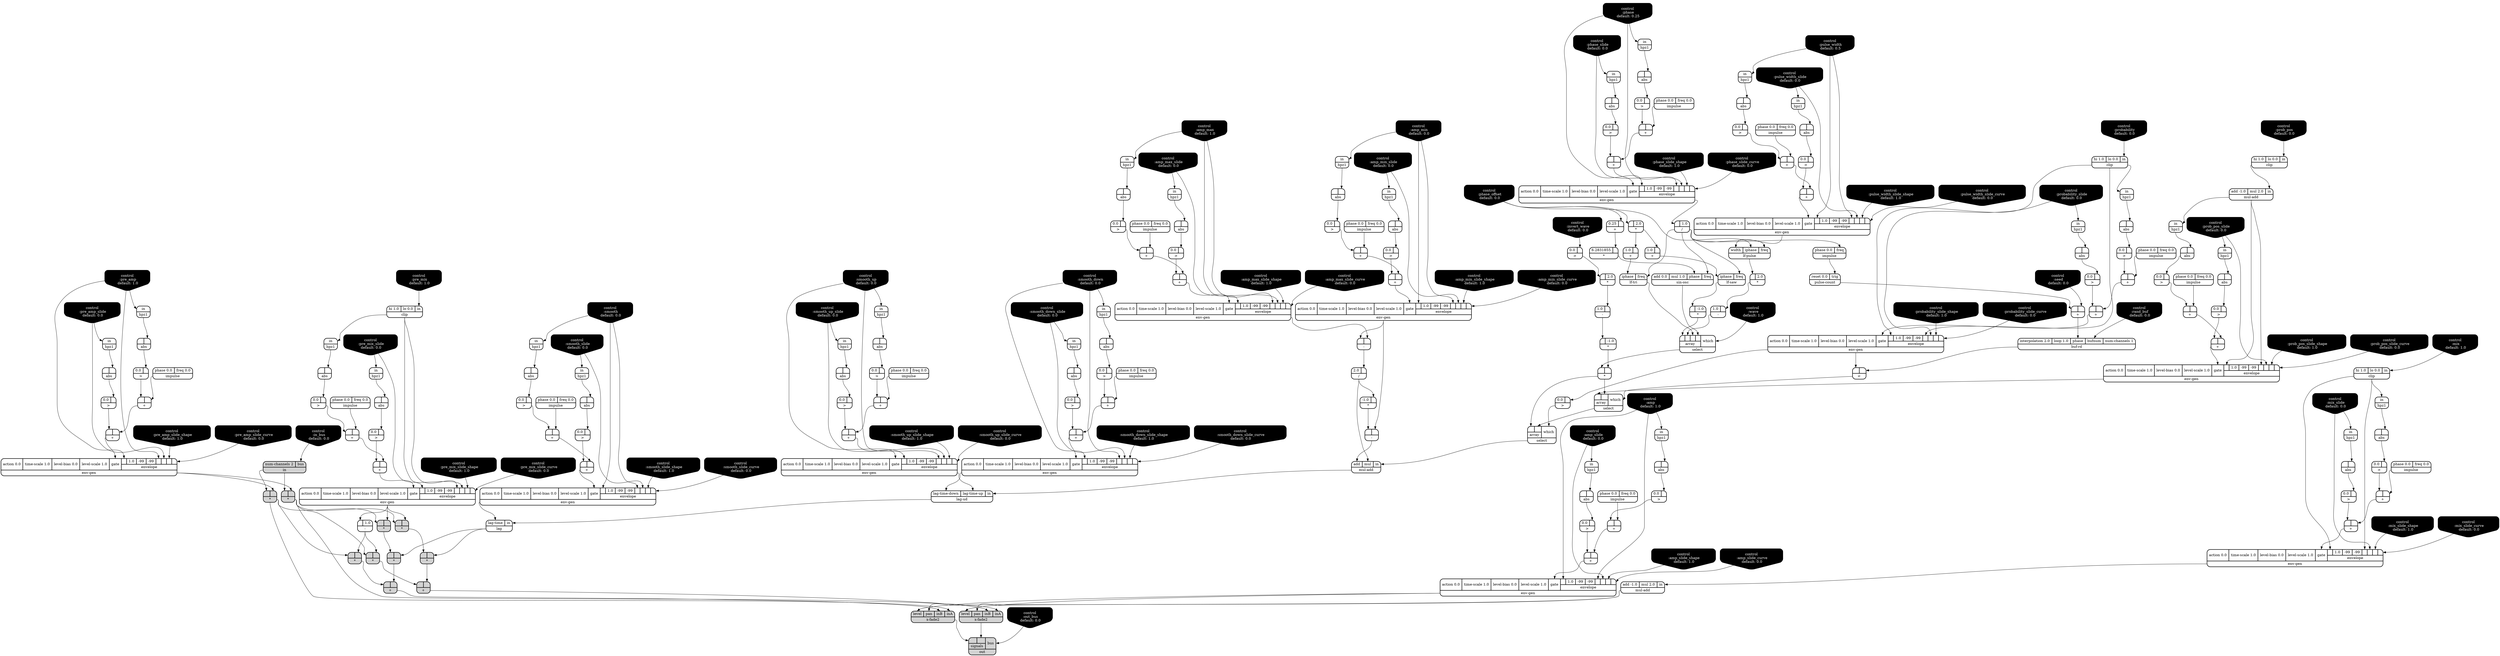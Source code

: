 digraph synthdef {
94 [label = "{{ <b> -1.0|<a> } |<__UG_NAME__>* }" style="bold, rounded" shape=record rankdir=LR];
106 [label = "{{ <b> |<a> 2.0} |<__UG_NAME__>* }" style="bold, rounded" shape=record rankdir=LR];
108 [label = "{{ <b> |<a> -1.0} |<__UG_NAME__>* }" style="bold, rounded" shape=record rankdir=LR];
120 [label = "{{ <b> |<a> 2.0} |<__UG_NAME__>* }" style="bold, rounded" shape=record rankdir=LR];
123 [label = "{{ <b> |<a> -1.0} |<__UG_NAME__>* }" style="bold, rounded" shape=record rankdir=LR];
135 [label = "{{ <b> |<a> 2.0} |<__UG_NAME__>* }" style="bold, rounded" shape=record rankdir=LR];
140 [label = "{{ <b> 6.2831855|<a> } |<__UG_NAME__>* }" style="bold, rounded" shape=record rankdir=LR];
143 [label = "{{ <b> |<a> } |<__UG_NAME__>* }" style="bold, rounded" shape=record rankdir=LR];
208 [label = "{{ <b> |<a> } |<__UG_NAME__>* }" style="filled, bold, rounded"  shape=record rankdir=LR];
209 [label = "{{ <b> |<a> } |<__UG_NAME__>* }" style="filled, bold, rounded"  shape=record rankdir=LR];
210 [label = "{{ <b> |<a> } |<__UG_NAME__>* }" style="filled, bold, rounded"  shape=record rankdir=LR];
211 [label = "{{ <b> |<a> } |<__UG_NAME__>* }" style="filled, bold, rounded"  shape=record rankdir=LR];
213 [label = "{{ <b> |<a> } |<__UG_NAME__>* }" style="filled, bold, rounded"  shape=record rankdir=LR];
228 [label = "{{ <b> |<a> } |<__UG_NAME__>* }" style="filled, bold, rounded"  shape=record rankdir=LR];
229 [label = "{{ <b> |<a> } |<__UG_NAME__>* }" style="filled, bold, rounded"  shape=record rankdir=LR];
240 [label = "{{ <b> |<a> } |<__UG_NAME__>* }" style="filled, bold, rounded"  shape=record rankdir=LR];
64 [label = "{{ <b> |<a> } |<__UG_NAME__>+ }" style="bold, rounded" shape=record rankdir=LR];
68 [label = "{{ <b> |<a> } |<__UG_NAME__>+ }" style="bold, rounded" shape=record rankdir=LR];
76 [label = "{{ <b> |<a> } |<__UG_NAME__>+ }" style="bold, rounded" shape=record rankdir=LR];
80 [label = "{{ <b> |<a> } |<__UG_NAME__>+ }" style="bold, rounded" shape=record rankdir=LR];
86 [label = "{{ <b> |<a> } |<__UG_NAME__>+ }" style="bold, rounded" shape=record rankdir=LR];
90 [label = "{{ <b> |<a> } |<__UG_NAME__>+ }" style="bold, rounded" shape=record rankdir=LR];
100 [label = "{{ <b> |<a> } |<__UG_NAME__>+ }" style="bold, rounded" shape=record rankdir=LR];
104 [label = "{{ <b> |<a> } |<__UG_NAME__>+ }" style="bold, rounded" shape=record rankdir=LR];
113 [label = "{{ <b> |<a> } |<__UG_NAME__>+ }" style="bold, rounded" shape=record rankdir=LR];
117 [label = "{{ <b> |<a> } |<__UG_NAME__>+ }" style="bold, rounded" shape=record rankdir=LR];
121 [label = "{{ <b> 1.0|<a> } |<__UG_NAME__>+ }" style="bold, rounded" shape=record rankdir=LR];
128 [label = "{{ <b> |<a> } |<__UG_NAME__>+ }" style="bold, rounded" shape=record rankdir=LR];
132 [label = "{{ <b> |<a> } |<__UG_NAME__>+ }" style="bold, rounded" shape=record rankdir=LR];
137 [label = "{{ <b> 1.0|<a> } |<__UG_NAME__>+ }" style="bold, rounded" shape=record rankdir=LR];
139 [label = "{{ <b> 0.25|<a> } |<__UG_NAME__>+ }" style="bold, rounded" shape=record rankdir=LR];
146 [label = "{{ <b> |<a> } |<__UG_NAME__>+ }" style="bold, rounded" shape=record rankdir=LR];
155 [label = "{{ <b> |<a> } |<__UG_NAME__>+ }" style="bold, rounded" shape=record rankdir=LR];
159 [label = "{{ <b> |<a> } |<__UG_NAME__>+ }" style="bold, rounded" shape=record rankdir=LR];
169 [label = "{{ <b> |<a> } |<__UG_NAME__>+ }" style="bold, rounded" shape=record rankdir=LR];
173 [label = "{{ <b> |<a> } |<__UG_NAME__>+ }" style="bold, rounded" shape=record rankdir=LR];
178 [label = "{{ <b> |<a> } |<__UG_NAME__>+ }" style="bold, rounded" shape=record rankdir=LR];
182 [label = "{{ <b> |<a> } |<__UG_NAME__>+ }" style="bold, rounded" shape=record rankdir=LR];
189 [label = "{{ <b> |<a> } |<__UG_NAME__>+ }" style="bold, rounded" shape=record rankdir=LR];
193 [label = "{{ <b> |<a> } |<__UG_NAME__>+ }" style="bold, rounded" shape=record rankdir=LR];
201 [label = "{{ <b> |<a> } |<__UG_NAME__>+ }" style="bold, rounded" shape=record rankdir=LR];
205 [label = "{{ <b> |<a> } |<__UG_NAME__>+ }" style="bold, rounded" shape=record rankdir=LR];
214 [label = "{{ <b> |<a> } |<__UG_NAME__>+ }" style="filled, bold, rounded"  shape=record rankdir=LR];
226 [label = "{{ <b> |<a> } |<__UG_NAME__>+ }" style="bold, rounded" shape=record rankdir=LR];
231 [label = "{{ <b> |<a> } |<__UG_NAME__>+ }" style="bold, rounded" shape=record rankdir=LR];
234 [label = "{{ <b> |<a> } |<__UG_NAME__>+ }" style="bold, rounded" shape=record rankdir=LR];
235 [label = "{{ <b> |<a> } |<__UG_NAME__>+ }" style="bold, rounded" shape=record rankdir=LR];
241 [label = "{{ <b> |<a> } |<__UG_NAME__>+ }" style="filled, bold, rounded"  shape=record rankdir=LR];
92 [label = "{{ <b> |<a> } |<__UG_NAME__>- }" style="bold, rounded" shape=record rankdir=LR];
107 [label = "{{ <b> 1.0|<a> } |<__UG_NAME__>- }" style="bold, rounded" shape=record rankdir=LR];
136 [label = "{{ <b> 1.0|<a> } |<__UG_NAME__>- }" style="bold, rounded" shape=record rankdir=LR];
163 [label = "{{ <b> |<a> } |<__UG_NAME__>- }" style="bold, rounded" shape=record rankdir=LR];
212 [label = "{{ <b> |<a> 1.0} |<__UG_NAME__>- }" style="bold, rounded" shape=record rankdir=LR];
93 [label = "{{ <b> 2.0|<a> } |<__UG_NAME__>/ }" style="bold, rounded" shape=record rankdir=LR];
119 [label = "{{ <b> |<a> 1.0} |<__UG_NAME__>/ }" style="bold, rounded" shape=record rankdir=LR];
148 [label = "{{ <b> |<a> } |<__UG_NAME__>\< }" style="bold, rounded" shape=record rankdir=LR];
63 [label = "{{ <b> 0.0|<a> } |<__UG_NAME__>\> }" style="bold, rounded" shape=record rankdir=LR];
67 [label = "{{ <b> 0.0|<a> } |<__UG_NAME__>\> }" style="bold, rounded" shape=record rankdir=LR];
70 [label = "{{ <b> 0.0|<a> } |<__UG_NAME__>\> }" style="bold, rounded" shape=record rankdir=LR];
75 [label = "{{ <b> 0.0|<a> } |<__UG_NAME__>\> }" style="bold, rounded" shape=record rankdir=LR];
79 [label = "{{ <b> 0.0|<a> } |<__UG_NAME__>\> }" style="bold, rounded" shape=record rankdir=LR];
85 [label = "{{ <b> 0.0|<a> } |<__UG_NAME__>\> }" style="bold, rounded" shape=record rankdir=LR];
89 [label = "{{ <b> 0.0|<a> } |<__UG_NAME__>\> }" style="bold, rounded" shape=record rankdir=LR];
99 [label = "{{ <b> 0.0|<a> } |<__UG_NAME__>\> }" style="bold, rounded" shape=record rankdir=LR];
103 [label = "{{ <b> 0.0|<a> } |<__UG_NAME__>\> }" style="bold, rounded" shape=record rankdir=LR];
105 [label = "{{ <b> 0.0|<a> } |<__UG_NAME__>\> }" style="bold, rounded" shape=record rankdir=LR];
112 [label = "{{ <b> 0.0|<a> } |<__UG_NAME__>\> }" style="bold, rounded" shape=record rankdir=LR];
116 [label = "{{ <b> 0.0|<a> } |<__UG_NAME__>\> }" style="bold, rounded" shape=record rankdir=LR];
127 [label = "{{ <b> 0.0|<a> } |<__UG_NAME__>\> }" style="bold, rounded" shape=record rankdir=LR];
131 [label = "{{ <b> 0.0|<a> } |<__UG_NAME__>\> }" style="bold, rounded" shape=record rankdir=LR];
154 [label = "{{ <b> 0.0|<a> } |<__UG_NAME__>\> }" style="bold, rounded" shape=record rankdir=LR];
158 [label = "{{ <b> 0.0|<a> } |<__UG_NAME__>\> }" style="bold, rounded" shape=record rankdir=LR];
168 [label = "{{ <b> 0.0|<a> } |<__UG_NAME__>\> }" style="bold, rounded" shape=record rankdir=LR];
172 [label = "{{ <b> 0.0|<a> } |<__UG_NAME__>\> }" style="bold, rounded" shape=record rankdir=LR];
177 [label = "{{ <b> 0.0|<a> } |<__UG_NAME__>\> }" style="bold, rounded" shape=record rankdir=LR];
181 [label = "{{ <b> 0.0|<a> } |<__UG_NAME__>\> }" style="bold, rounded" shape=record rankdir=LR];
188 [label = "{{ <b> 0.0|<a> } |<__UG_NAME__>\> }" style="bold, rounded" shape=record rankdir=LR];
192 [label = "{{ <b> 0.0|<a> } |<__UG_NAME__>\> }" style="bold, rounded" shape=record rankdir=LR];
200 [label = "{{ <b> 0.0|<a> } |<__UG_NAME__>\> }" style="bold, rounded" shape=record rankdir=LR];
204 [label = "{{ <b> 0.0|<a> } |<__UG_NAME__>\> }" style="bold, rounded" shape=record rankdir=LR];
219 [label = "{{ <b> 0.0|<a> } |<__UG_NAME__>\> }" style="bold, rounded" shape=record rankdir=LR];
225 [label = "{{ <b> 0.0|<a> } |<__UG_NAME__>\> }" style="bold, rounded" shape=record rankdir=LR];
227 [label = "{{ <b> 0.0|<a> } |<__UG_NAME__>\> }" style="bold, rounded" shape=record rankdir=LR];
233 [label = "{{ <b> 0.0|<a> } |<__UG_NAME__>\> }" style="bold, rounded" shape=record rankdir=LR];
62 [label = "{{ <b> |<a> } |<__UG_NAME__>abs }" style="bold, rounded" shape=record rankdir=LR];
66 [label = "{{ <b> |<a> } |<__UG_NAME__>abs }" style="bold, rounded" shape=record rankdir=LR];
74 [label = "{{ <b> |<a> } |<__UG_NAME__>abs }" style="bold, rounded" shape=record rankdir=LR];
78 [label = "{{ <b> |<a> } |<__UG_NAME__>abs }" style="bold, rounded" shape=record rankdir=LR];
84 [label = "{{ <b> |<a> } |<__UG_NAME__>abs }" style="bold, rounded" shape=record rankdir=LR];
88 [label = "{{ <b> |<a> } |<__UG_NAME__>abs }" style="bold, rounded" shape=record rankdir=LR];
98 [label = "{{ <b> |<a> } |<__UG_NAME__>abs }" style="bold, rounded" shape=record rankdir=LR];
102 [label = "{{ <b> |<a> } |<__UG_NAME__>abs }" style="bold, rounded" shape=record rankdir=LR];
111 [label = "{{ <b> |<a> } |<__UG_NAME__>abs }" style="bold, rounded" shape=record rankdir=LR];
115 [label = "{{ <b> |<a> } |<__UG_NAME__>abs }" style="bold, rounded" shape=record rankdir=LR];
126 [label = "{{ <b> |<a> } |<__UG_NAME__>abs }" style="bold, rounded" shape=record rankdir=LR];
130 [label = "{{ <b> |<a> } |<__UG_NAME__>abs }" style="bold, rounded" shape=record rankdir=LR];
153 [label = "{{ <b> |<a> } |<__UG_NAME__>abs }" style="bold, rounded" shape=record rankdir=LR];
157 [label = "{{ <b> |<a> } |<__UG_NAME__>abs }" style="bold, rounded" shape=record rankdir=LR];
167 [label = "{{ <b> |<a> } |<__UG_NAME__>abs }" style="bold, rounded" shape=record rankdir=LR];
171 [label = "{{ <b> |<a> } |<__UG_NAME__>abs }" style="bold, rounded" shape=record rankdir=LR];
176 [label = "{{ <b> |<a> } |<__UG_NAME__>abs }" style="bold, rounded" shape=record rankdir=LR];
180 [label = "{{ <b> |<a> } |<__UG_NAME__>abs }" style="bold, rounded" shape=record rankdir=LR];
187 [label = "{{ <b> |<a> } |<__UG_NAME__>abs }" style="bold, rounded" shape=record rankdir=LR];
191 [label = "{{ <b> |<a> } |<__UG_NAME__>abs }" style="bold, rounded" shape=record rankdir=LR];
199 [label = "{{ <b> |<a> } |<__UG_NAME__>abs }" style="bold, rounded" shape=record rankdir=LR];
203 [label = "{{ <b> |<a> } |<__UG_NAME__>abs }" style="bold, rounded" shape=record rankdir=LR];
216 [label = "{{ <b> |<a> } |<__UG_NAME__>abs }" style="bold, rounded" shape=record rankdir=LR];
218 [label = "{{ <b> |<a> } |<__UG_NAME__>abs }" style="bold, rounded" shape=record rankdir=LR];
224 [label = "{{ <b> |<a> } |<__UG_NAME__>abs }" style="bold, rounded" shape=record rankdir=LR];
232 [label = "{{ <b> |<a> } |<__UG_NAME__>abs }" style="bold, rounded" shape=record rankdir=LR];
147 [label = "{{ <interpolation> interpolation 2.0|<loop> loop 1.0|<phase> phase|<bufnum> bufnum|<num____channels> num-channels 1} |<__UG_NAME__>buf-rd }" style="bold, rounded" shape=record rankdir=LR];
60 [label = "{{ <hi> hi 1.0|<lo> lo 0.0|<in> in} |<__UG_NAME__>clip }" style="bold, rounded" shape=record rankdir=LR];
96 [label = "{{ <hi> hi 1.0|<lo> lo 0.0|<in> in} |<__UG_NAME__>clip }" style="bold, rounded" shape=record rankdir=LR];
150 [label = "{{ <hi> hi 1.0|<lo> lo 0.0|<in> in} |<__UG_NAME__>clip }" style="bold, rounded" shape=record rankdir=LR];
222 [label = "{{ <hi> hi 1.0|<lo> lo 0.0|<in> in} |<__UG_NAME__>clip }" style="bold, rounded" shape=record rankdir=LR];
0 [label = "control
 :phase
 default: 0.25" shape=invhouse style="rounded, filled, bold" fillcolor=black fontcolor=white ]; 
1 [label = "control
 :phase_slide
 default: 0.0" shape=invhouse style="rounded, filled, bold" fillcolor=black fontcolor=white ]; 
2 [label = "control
 :phase_slide_shape
 default: 1.0" shape=invhouse style="rounded, filled, bold" fillcolor=black fontcolor=white ]; 
3 [label = "control
 :phase_slide_curve
 default: 0.0" shape=invhouse style="rounded, filled, bold" fillcolor=black fontcolor=white ]; 
4 [label = "control
 :amp_min
 default: 0.0" shape=invhouse style="rounded, filled, bold" fillcolor=black fontcolor=white ]; 
5 [label = "control
 :amp_min_slide
 default: 0.0" shape=invhouse style="rounded, filled, bold" fillcolor=black fontcolor=white ]; 
6 [label = "control
 :amp_min_slide_shape
 default: 1.0" shape=invhouse style="rounded, filled, bold" fillcolor=black fontcolor=white ]; 
7 [label = "control
 :amp_min_slide_curve
 default: 0.0" shape=invhouse style="rounded, filled, bold" fillcolor=black fontcolor=white ]; 
8 [label = "control
 :amp_max
 default: 1.0" shape=invhouse style="rounded, filled, bold" fillcolor=black fontcolor=white ]; 
9 [label = "control
 :amp_max_slide
 default: 0.0" shape=invhouse style="rounded, filled, bold" fillcolor=black fontcolor=white ]; 
10 [label = "control
 :amp_max_slide_shape
 default: 1.0" shape=invhouse style="rounded, filled, bold" fillcolor=black fontcolor=white ]; 
11 [label = "control
 :amp_max_slide_curve
 default: 0.0" shape=invhouse style="rounded, filled, bold" fillcolor=black fontcolor=white ]; 
12 [label = "control
 :pulse_width
 default: 0.5" shape=invhouse style="rounded, filled, bold" fillcolor=black fontcolor=white ]; 
13 [label = "control
 :pulse_width_slide
 default: 0.0" shape=invhouse style="rounded, filled, bold" fillcolor=black fontcolor=white ]; 
14 [label = "control
 :pulse_width_slide_shape
 default: 1.0" shape=invhouse style="rounded, filled, bold" fillcolor=black fontcolor=white ]; 
15 [label = "control
 :pulse_width_slide_curve
 default: 0.0" shape=invhouse style="rounded, filled, bold" fillcolor=black fontcolor=white ]; 
16 [label = "control
 :smooth
 default: 0.0" shape=invhouse style="rounded, filled, bold" fillcolor=black fontcolor=white ]; 
17 [label = "control
 :smooth_slide
 default: 0.0" shape=invhouse style="rounded, filled, bold" fillcolor=black fontcolor=white ]; 
18 [label = "control
 :smooth_slide_shape
 default: 1.0" shape=invhouse style="rounded, filled, bold" fillcolor=black fontcolor=white ]; 
19 [label = "control
 :smooth_slide_curve
 default: 0.0" shape=invhouse style="rounded, filled, bold" fillcolor=black fontcolor=white ]; 
20 [label = "control
 :smooth_up
 default: 0.0" shape=invhouse style="rounded, filled, bold" fillcolor=black fontcolor=white ]; 
21 [label = "control
 :smooth_up_slide
 default: 0.0" shape=invhouse style="rounded, filled, bold" fillcolor=black fontcolor=white ]; 
22 [label = "control
 :smooth_up_slide_shape
 default: 1.0" shape=invhouse style="rounded, filled, bold" fillcolor=black fontcolor=white ]; 
23 [label = "control
 :smooth_up_slide_curve
 default: 0.0" shape=invhouse style="rounded, filled, bold" fillcolor=black fontcolor=white ]; 
24 [label = "control
 :smooth_down
 default: 0.0" shape=invhouse style="rounded, filled, bold" fillcolor=black fontcolor=white ]; 
25 [label = "control
 :smooth_down_slide
 default: 0.0" shape=invhouse style="rounded, filled, bold" fillcolor=black fontcolor=white ]; 
26 [label = "control
 :smooth_down_slide_shape
 default: 1.0" shape=invhouse style="rounded, filled, bold" fillcolor=black fontcolor=white ]; 
27 [label = "control
 :smooth_down_slide_curve
 default: 0.0" shape=invhouse style="rounded, filled, bold" fillcolor=black fontcolor=white ]; 
28 [label = "control
 :probability
 default: 0.0" shape=invhouse style="rounded, filled, bold" fillcolor=black fontcolor=white ]; 
29 [label = "control
 :probability_slide
 default: 0.0" shape=invhouse style="rounded, filled, bold" fillcolor=black fontcolor=white ]; 
30 [label = "control
 :probability_slide_shape
 default: 1.0" shape=invhouse style="rounded, filled, bold" fillcolor=black fontcolor=white ]; 
31 [label = "control
 :probability_slide_curve
 default: 0.0" shape=invhouse style="rounded, filled, bold" fillcolor=black fontcolor=white ]; 
32 [label = "control
 :prob_pos
 default: 0.0" shape=invhouse style="rounded, filled, bold" fillcolor=black fontcolor=white ]; 
33 [label = "control
 :prob_pos_slide
 default: 0.0" shape=invhouse style="rounded, filled, bold" fillcolor=black fontcolor=white ]; 
34 [label = "control
 :prob_pos_slide_shape
 default: 1.0" shape=invhouse style="rounded, filled, bold" fillcolor=black fontcolor=white ]; 
35 [label = "control
 :prob_pos_slide_curve
 default: 0.0" shape=invhouse style="rounded, filled, bold" fillcolor=black fontcolor=white ]; 
36 [label = "control
 :phase_offset
 default: 0.0" shape=invhouse style="rounded, filled, bold" fillcolor=black fontcolor=white ]; 
37 [label = "control
 :wave
 default: 1.0" shape=invhouse style="rounded, filled, bold" fillcolor=black fontcolor=white ]; 
38 [label = "control
 :invert_wave
 default: 0.0" shape=invhouse style="rounded, filled, bold" fillcolor=black fontcolor=white ]; 
39 [label = "control
 :seed
 default: 0.0" shape=invhouse style="rounded, filled, bold" fillcolor=black fontcolor=white ]; 
40 [label = "control
 :rand_buf
 default: 0.0" shape=invhouse style="rounded, filled, bold" fillcolor=black fontcolor=white ]; 
41 [label = "control
 :pre_amp
 default: 1.0" shape=invhouse style="rounded, filled, bold" fillcolor=black fontcolor=white ]; 
42 [label = "control
 :pre_amp_slide
 default: 0.0" shape=invhouse style="rounded, filled, bold" fillcolor=black fontcolor=white ]; 
43 [label = "control
 :pre_amp_slide_shape
 default: 1.0" shape=invhouse style="rounded, filled, bold" fillcolor=black fontcolor=white ]; 
44 [label = "control
 :pre_amp_slide_curve
 default: 0.0" shape=invhouse style="rounded, filled, bold" fillcolor=black fontcolor=white ]; 
45 [label = "control
 :amp
 default: 1.0" shape=invhouse style="rounded, filled, bold" fillcolor=black fontcolor=white ]; 
46 [label = "control
 :amp_slide
 default: 0.0" shape=invhouse style="rounded, filled, bold" fillcolor=black fontcolor=white ]; 
47 [label = "control
 :amp_slide_shape
 default: 1.0" shape=invhouse style="rounded, filled, bold" fillcolor=black fontcolor=white ]; 
48 [label = "control
 :amp_slide_curve
 default: 0.0" shape=invhouse style="rounded, filled, bold" fillcolor=black fontcolor=white ]; 
49 [label = "control
 :mix
 default: 1.0" shape=invhouse style="rounded, filled, bold" fillcolor=black fontcolor=white ]; 
50 [label = "control
 :mix_slide
 default: 0.0" shape=invhouse style="rounded, filled, bold" fillcolor=black fontcolor=white ]; 
51 [label = "control
 :mix_slide_shape
 default: 1.0" shape=invhouse style="rounded, filled, bold" fillcolor=black fontcolor=white ]; 
52 [label = "control
 :mix_slide_curve
 default: 0.0" shape=invhouse style="rounded, filled, bold" fillcolor=black fontcolor=white ]; 
53 [label = "control
 :pre_mix
 default: 1.0" shape=invhouse style="rounded, filled, bold" fillcolor=black fontcolor=white ]; 
54 [label = "control
 :pre_mix_slide
 default: 0.0" shape=invhouse style="rounded, filled, bold" fillcolor=black fontcolor=white ]; 
55 [label = "control
 :pre_mix_slide_shape
 default: 1.0" shape=invhouse style="rounded, filled, bold" fillcolor=black fontcolor=white ]; 
56 [label = "control
 :pre_mix_slide_curve
 default: 0.0" shape=invhouse style="rounded, filled, bold" fillcolor=black fontcolor=white ]; 
57 [label = "control
 :in_bus
 default: 0.0" shape=invhouse style="rounded, filled, bold" fillcolor=black fontcolor=white ]; 
58 [label = "control
 :out_bus
 default: 0.0" shape=invhouse style="rounded, filled, bold" fillcolor=black fontcolor=white ]; 
69 [label = "{{ <action> action 0.0|<time____scale> time-scale 1.0|<level____bias> level-bias 0.0|<level____scale> level-scale 1.0|<gate> gate|{{<envelope___clip___0>|1.0|-99|-99|<envelope___clip___4>|<envelope___control___5>|<envelope___control___6>|<envelope___control___7>}|envelope}} |<__UG_NAME__>env-gen }" style="bold, rounded" shape=record rankdir=LR];
81 [label = "{{ <action> action 0.0|<time____scale> time-scale 1.0|<level____bias> level-bias 0.0|<level____scale> level-scale 1.0|<gate> gate|{{<envelope___control___0>|1.0|-99|-99|<envelope___control___4>|<envelope___control___5>|<envelope___control___6>|<envelope___control___7>}|envelope}} |<__UG_NAME__>env-gen }" style="bold, rounded" shape=record rankdir=LR];
91 [label = "{{ <action> action 0.0|<time____scale> time-scale 1.0|<level____bias> level-bias 0.0|<level____scale> level-scale 1.0|<gate> gate|{{<envelope___control___0>|1.0|-99|-99|<envelope___control___4>|<envelope___control___5>|<envelope___control___6>|<envelope___control___7>}|envelope}} |<__UG_NAME__>env-gen }" style="bold, rounded" shape=record rankdir=LR];
118 [label = "{{ <action> action 0.0|<time____scale> time-scale 1.0|<level____bias> level-bias 0.0|<level____scale> level-scale 1.0|<gate> gate|{{<envelope___control___0>|1.0|-99|-99|<envelope___control___4>|<envelope___control___5>|<envelope___control___6>|<envelope___control___7>}|envelope}} |<__UG_NAME__>env-gen }" style="bold, rounded" shape=record rankdir=LR];
133 [label = "{{ <action> action 0.0|<time____scale> time-scale 1.0|<level____bias> level-bias 0.0|<level____scale> level-scale 1.0|<gate> gate|{{<envelope___control___0>|1.0|-99|-99|<envelope___control___4>|<envelope___control___5>|<envelope___control___6>|<envelope___control___7>}|envelope}} |<__UG_NAME__>env-gen }" style="bold, rounded" shape=record rankdir=LR];
160 [label = "{{ <action> action 0.0|<time____scale> time-scale 1.0|<level____bias> level-bias 0.0|<level____scale> level-scale 1.0|<gate> gate|{{<envelope___mul____add___0>|1.0|-99|-99|<envelope___mul____add___4>|<envelope___control___5>|<envelope___control___6>|<envelope___control___7>}|envelope}} |<__UG_NAME__>env-gen }" style="bold, rounded" shape=record rankdir=LR];
174 [label = "{{ <action> action 0.0|<time____scale> time-scale 1.0|<level____bias> level-bias 0.0|<level____scale> level-scale 1.0|<gate> gate|{{<envelope___control___0>|1.0|-99|-99|<envelope___control___4>|<envelope___control___5>|<envelope___control___6>|<envelope___control___7>}|envelope}} |<__UG_NAME__>env-gen }" style="bold, rounded" shape=record rankdir=LR];
183 [label = "{{ <action> action 0.0|<time____scale> time-scale 1.0|<level____bias> level-bias 0.0|<level____scale> level-scale 1.0|<gate> gate|{{<envelope___control___0>|1.0|-99|-99|<envelope___control___4>|<envelope___control___5>|<envelope___control___6>|<envelope___control___7>}|envelope}} |<__UG_NAME__>env-gen }" style="bold, rounded" shape=record rankdir=LR];
194 [label = "{{ <action> action 0.0|<time____scale> time-scale 1.0|<level____bias> level-bias 0.0|<level____scale> level-scale 1.0|<gate> gate|{{<envelope___control___0>|1.0|-99|-99|<envelope___control___4>|<envelope___control___5>|<envelope___control___6>|<envelope___control___7>}|envelope}} |<__UG_NAME__>env-gen }" style="bold, rounded" shape=record rankdir=LR];
196 [label = "{{ <action> action 0.0|<time____scale> time-scale 1.0|<level____bias> level-bias 0.0|<level____scale> level-scale 1.0|<gate> gate|{{<envelope___clip___0>|1.0|-99|-99|<envelope___clip___4>|<envelope___control___5>|<envelope___control___6>|<envelope___control___7>}|envelope}} |<__UG_NAME__>env-gen }" style="bold, rounded" shape=record rankdir=LR];
206 [label = "{{ <action> action 0.0|<time____scale> time-scale 1.0|<level____bias> level-bias 0.0|<level____scale> level-scale 1.0|<gate> gate|{{<envelope___control___0>|1.0|-99|-99|<envelope___control___4>|<envelope___control___5>|<envelope___control___6>|<envelope___control___7>}|envelope}} |<__UG_NAME__>env-gen }" style="bold, rounded" shape=record rankdir=LR];
236 [label = "{{ <action> action 0.0|<time____scale> time-scale 1.0|<level____bias> level-bias 0.0|<level____scale> level-scale 1.0|<gate> gate|{{<envelope___clip___0>|1.0|-99|-99|<envelope___clip___4>|<envelope___control___5>|<envelope___control___6>|<envelope___control___7>}|envelope}} |<__UG_NAME__>env-gen }" style="bold, rounded" shape=record rankdir=LR];
238 [label = "{{ <action> action 0.0|<time____scale> time-scale 1.0|<level____bias> level-bias 0.0|<level____scale> level-scale 1.0|<gate> gate|{{<envelope___control___0>|1.0|-99|-99|<envelope___control___4>|<envelope___control___5>|<envelope___control___6>|<envelope___control___7>}|envelope}} |<__UG_NAME__>env-gen }" style="bold, rounded" shape=record rankdir=LR];
61 [label = "{{ <in> in} |<__UG_NAME__>hpz1 }" style="bold, rounded" shape=record rankdir=LR];
65 [label = "{{ <in> in} |<__UG_NAME__>hpz1 }" style="bold, rounded" shape=record rankdir=LR];
73 [label = "{{ <in> in} |<__UG_NAME__>hpz1 }" style="bold, rounded" shape=record rankdir=LR];
77 [label = "{{ <in> in} |<__UG_NAME__>hpz1 }" style="bold, rounded" shape=record rankdir=LR];
83 [label = "{{ <in> in} |<__UG_NAME__>hpz1 }" style="bold, rounded" shape=record rankdir=LR];
87 [label = "{{ <in> in} |<__UG_NAME__>hpz1 }" style="bold, rounded" shape=record rankdir=LR];
97 [label = "{{ <in> in} |<__UG_NAME__>hpz1 }" style="bold, rounded" shape=record rankdir=LR];
101 [label = "{{ <in> in} |<__UG_NAME__>hpz1 }" style="bold, rounded" shape=record rankdir=LR];
110 [label = "{{ <in> in} |<__UG_NAME__>hpz1 }" style="bold, rounded" shape=record rankdir=LR];
114 [label = "{{ <in> in} |<__UG_NAME__>hpz1 }" style="bold, rounded" shape=record rankdir=LR];
125 [label = "{{ <in> in} |<__UG_NAME__>hpz1 }" style="bold, rounded" shape=record rankdir=LR];
129 [label = "{{ <in> in} |<__UG_NAME__>hpz1 }" style="bold, rounded" shape=record rankdir=LR];
152 [label = "{{ <in> in} |<__UG_NAME__>hpz1 }" style="bold, rounded" shape=record rankdir=LR];
156 [label = "{{ <in> in} |<__UG_NAME__>hpz1 }" style="bold, rounded" shape=record rankdir=LR];
166 [label = "{{ <in> in} |<__UG_NAME__>hpz1 }" style="bold, rounded" shape=record rankdir=LR];
170 [label = "{{ <in> in} |<__UG_NAME__>hpz1 }" style="bold, rounded" shape=record rankdir=LR];
175 [label = "{{ <in> in} |<__UG_NAME__>hpz1 }" style="bold, rounded" shape=record rankdir=LR];
179 [label = "{{ <in> in} |<__UG_NAME__>hpz1 }" style="bold, rounded" shape=record rankdir=LR];
186 [label = "{{ <in> in} |<__UG_NAME__>hpz1 }" style="bold, rounded" shape=record rankdir=LR];
190 [label = "{{ <in> in} |<__UG_NAME__>hpz1 }" style="bold, rounded" shape=record rankdir=LR];
198 [label = "{{ <in> in} |<__UG_NAME__>hpz1 }" style="bold, rounded" shape=record rankdir=LR];
202 [label = "{{ <in> in} |<__UG_NAME__>hpz1 }" style="bold, rounded" shape=record rankdir=LR];
215 [label = "{{ <in> in} |<__UG_NAME__>hpz1 }" style="bold, rounded" shape=record rankdir=LR];
217 [label = "{{ <in> in} |<__UG_NAME__>hpz1 }" style="bold, rounded" shape=record rankdir=LR];
220 [label = "{{ <in> in} |<__UG_NAME__>hpz1 }" style="bold, rounded" shape=record rankdir=LR];
223 [label = "{{ <in> in} |<__UG_NAME__>hpz1 }" style="bold, rounded" shape=record rankdir=LR];
59 [label = "{{ <phase> phase 0.0|<freq> freq 0.0} |<__UG_NAME__>impulse }" style="bold, rounded" shape=record rankdir=LR];
71 [label = "{{ <phase> phase 0.0|<freq> freq 0.0} |<__UG_NAME__>impulse }" style="bold, rounded" shape=record rankdir=LR];
72 [label = "{{ <phase> phase 0.0|<freq> freq 0.0} |<__UG_NAME__>impulse }" style="bold, rounded" shape=record rankdir=LR];
82 [label = "{{ <phase> phase 0.0|<freq> freq 0.0} |<__UG_NAME__>impulse }" style="bold, rounded" shape=record rankdir=LR];
95 [label = "{{ <phase> phase 0.0|<freq> freq 0.0} |<__UG_NAME__>impulse }" style="bold, rounded" shape=record rankdir=LR];
109 [label = "{{ <phase> phase 0.0|<freq> freq 0.0} |<__UG_NAME__>impulse }" style="bold, rounded" shape=record rankdir=LR];
124 [label = "{{ <phase> phase 0.0|<freq> freq 0.0} |<__UG_NAME__>impulse }" style="bold, rounded" shape=record rankdir=LR];
144 [label = "{{ <phase> phase 0.0|<freq> freq} |<__UG_NAME__>impulse }" style="bold, rounded" shape=record rankdir=LR];
149 [label = "{{ <phase> phase 0.0|<freq> freq 0.0} |<__UG_NAME__>impulse }" style="bold, rounded" shape=record rankdir=LR];
165 [label = "{{ <phase> phase 0.0|<freq> freq 0.0} |<__UG_NAME__>impulse }" style="bold, rounded" shape=record rankdir=LR];
185 [label = "{{ <phase> phase 0.0|<freq> freq 0.0} |<__UG_NAME__>impulse }" style="bold, rounded" shape=record rankdir=LR];
197 [label = "{{ <phase> phase 0.0|<freq> freq 0.0} |<__UG_NAME__>impulse }" style="bold, rounded" shape=record rankdir=LR];
221 [label = "{{ <phase> phase 0.0|<freq> freq 0.0} |<__UG_NAME__>impulse }" style="bold, rounded" shape=record rankdir=LR];
230 [label = "{{ <phase> phase 0.0|<freq> freq 0.0} |<__UG_NAME__>impulse }" style="bold, rounded" shape=record rankdir=LR];
207 [label = "{{ <num____channels> num-channels 2|<bus> bus} |<__UG_NAME__>in }" style="filled, bold, rounded"  shape=record rankdir=LR];
195 [label = "{{ <lag____time> lag-time|<in> in} |<__UG_NAME__>lag }" style="bold, rounded" shape=record rankdir=LR];
184 [label = "{{ <lag____time____down> lag-time-down|<lag____time____up> lag-time-up|<in> in} |<__UG_NAME__>lag-ud }" style="bold, rounded" shape=record rankdir=LR];
134 [label = "{{ <width> width|<iphase> iphase|<freq> freq} |<__UG_NAME__>lf-pulse }" style="bold, rounded" shape=record rankdir=LR];
122 [label = "{{ <iphase> iphase|<freq> freq} |<__UG_NAME__>lf-saw }" style="bold, rounded" shape=record rankdir=LR];
138 [label = "{{ <iphase> iphase|<freq> freq} |<__UG_NAME__>lf-tri }" style="bold, rounded" shape=record rankdir=LR];
151 [label = "{{ <add> add -1.0|<mul> mul 2.0|<in> in} |<__UG_NAME__>mul-add }" style="bold, rounded" shape=record rankdir=LR];
164 [label = "{{ <add> add|<mul> mul|<in> in} |<__UG_NAME__>mul-add }" style="bold, rounded" shape=record rankdir=LR];
237 [label = "{{ <add> add -1.0|<mul> mul 2.0|<in> in} |<__UG_NAME__>mul-add }" style="bold, rounded" shape=record rankdir=LR];
243 [label = "{{ {{<signals___x____fade2___0>|<signals___x____fade2___1>}|signals}|<bus> bus} |<__UG_NAME__>out }" style="filled, bold, rounded"  shape=record rankdir=LR];
145 [label = "{{ <reset> reset 0.0|<trig> trig} |<__UG_NAME__>pulse-count }" style="bold, rounded" shape=record rankdir=LR];
142 [label = "{{ {{<array___binary____op____u____gen___0>|<array___binary____op____u____gen___1>|<array___lf____tri___2>|<array___sin____osc___3>}|array}|<which> which} |<__UG_NAME__>select }" style="bold, rounded" shape=record rankdir=LR];
161 [label = "{{ {{<array___env____gen___0>|<array___binary____op____u____gen___1>}|array}|<which> which} |<__UG_NAME__>select }" style="bold, rounded" shape=record rankdir=LR];
162 [label = "{{ {{<array___binary____op____u____gen___0>|<array___select___1>}|array}|<which> which} |<__UG_NAME__>select }" style="bold, rounded" shape=record rankdir=LR];
141 [label = "{{ <add> add 0.0|<mul> mul 1.0|<phase> phase|<freq> freq} |<__UG_NAME__>sin-osc }" style="bold, rounded" shape=record rankdir=LR];
239 [label = "{{ <level> level|<pan> pan|<inb> inB|<ina> inA} |<__UG_NAME__>x-fade2 }" style="filled, bold, rounded"  shape=record rankdir=LR];
242 [label = "{{ <level> level|<pan> pan|<inb> inB|<ina> inA} |<__UG_NAME__>x-fade2 }" style="filled, bold, rounded"  shape=record rankdir=LR];

93:__UG_NAME__ -> 94:a ;
105:__UG_NAME__ -> 106:b ;
107:__UG_NAME__ -> 108:b ;
36:__UG_NAME__ -> 120:b ;
122:__UG_NAME__ -> 123:b ;
134:__UG_NAME__ -> 135:b ;
139:__UG_NAME__ -> 140:a ;
108:__UG_NAME__ -> 143:a ;
142:__UG_NAME__ -> 143:b ;
206:__UG_NAME__ -> 208:a ;
207:__UG_NAME__ -> 208:b ;
196:__UG_NAME__ -> 209:a ;
208:__UG_NAME__ -> 209:b ;
195:__UG_NAME__ -> 210:a ;
209:__UG_NAME__ -> 210:b ;
206:__UG_NAME__ -> 211:a ;
207:__UG_NAME__ -> 211:b ;
212:__UG_NAME__ -> 213:a ;
208:__UG_NAME__ -> 213:b ;
196:__UG_NAME__ -> 228:a ;
211:__UG_NAME__ -> 228:b ;
195:__UG_NAME__ -> 229:a ;
228:__UG_NAME__ -> 229:b ;
212:__UG_NAME__ -> 240:a ;
211:__UG_NAME__ -> 240:b ;
59:__UG_NAME__ -> 64:a ;
63:__UG_NAME__ -> 64:b ;
64:__UG_NAME__ -> 68:a ;
67:__UG_NAME__ -> 68:b ;
72:__UG_NAME__ -> 76:a ;
75:__UG_NAME__ -> 76:b ;
76:__UG_NAME__ -> 80:a ;
79:__UG_NAME__ -> 80:b ;
82:__UG_NAME__ -> 86:a ;
85:__UG_NAME__ -> 86:b ;
86:__UG_NAME__ -> 90:a ;
89:__UG_NAME__ -> 90:b ;
95:__UG_NAME__ -> 100:a ;
99:__UG_NAME__ -> 100:b ;
100:__UG_NAME__ -> 104:a ;
103:__UG_NAME__ -> 104:b ;
109:__UG_NAME__ -> 113:a ;
112:__UG_NAME__ -> 113:b ;
113:__UG_NAME__ -> 117:a ;
116:__UG_NAME__ -> 117:b ;
120:__UG_NAME__ -> 121:a ;
124:__UG_NAME__ -> 128:a ;
127:__UG_NAME__ -> 128:b ;
128:__UG_NAME__ -> 132:a ;
131:__UG_NAME__ -> 132:b ;
120:__UG_NAME__ -> 137:a ;
36:__UG_NAME__ -> 139:a ;
39:__UG_NAME__ -> 146:a ;
145:__UG_NAME__ -> 146:b ;
149:__UG_NAME__ -> 155:a ;
154:__UG_NAME__ -> 155:b ;
155:__UG_NAME__ -> 159:a ;
158:__UG_NAME__ -> 159:b ;
165:__UG_NAME__ -> 169:a ;
168:__UG_NAME__ -> 169:b ;
169:__UG_NAME__ -> 173:a ;
172:__UG_NAME__ -> 173:b ;
71:__UG_NAME__ -> 178:a ;
177:__UG_NAME__ -> 178:b ;
178:__UG_NAME__ -> 182:a ;
181:__UG_NAME__ -> 182:b ;
185:__UG_NAME__ -> 189:a ;
188:__UG_NAME__ -> 189:b ;
189:__UG_NAME__ -> 193:a ;
192:__UG_NAME__ -> 193:b ;
197:__UG_NAME__ -> 201:a ;
200:__UG_NAME__ -> 201:b ;
201:__UG_NAME__ -> 205:a ;
204:__UG_NAME__ -> 205:b ;
210:__UG_NAME__ -> 214:a ;
213:__UG_NAME__ -> 214:b ;
221:__UG_NAME__ -> 226:a ;
225:__UG_NAME__ -> 226:b ;
230:__UG_NAME__ -> 231:a ;
227:__UG_NAME__ -> 231:b ;
231:__UG_NAME__ -> 234:a ;
233:__UG_NAME__ -> 234:b ;
226:__UG_NAME__ -> 235:a ;
219:__UG_NAME__ -> 235:b ;
229:__UG_NAME__ -> 241:a ;
240:__UG_NAME__ -> 241:b ;
81:__UG_NAME__ -> 92:a ;
91:__UG_NAME__ -> 92:b ;
106:__UG_NAME__ -> 107:a ;
135:__UG_NAME__ -> 136:a ;
91:__UG_NAME__ -> 163:a ;
94:__UG_NAME__ -> 163:b ;
196:__UG_NAME__ -> 212:b ;
92:__UG_NAME__ -> 93:a ;
118:__UG_NAME__ -> 119:b ;
147:__UG_NAME__ -> 148:a ;
69:__UG_NAME__ -> 148:b ;
62:__UG_NAME__ -> 63:a ;
66:__UG_NAME__ -> 67:a ;
69:__UG_NAME__ -> 70:a ;
74:__UG_NAME__ -> 75:a ;
78:__UG_NAME__ -> 79:a ;
84:__UG_NAME__ -> 85:a ;
88:__UG_NAME__ -> 89:a ;
98:__UG_NAME__ -> 99:a ;
102:__UG_NAME__ -> 103:a ;
38:__UG_NAME__ -> 105:a ;
111:__UG_NAME__ -> 112:a ;
115:__UG_NAME__ -> 116:a ;
126:__UG_NAME__ -> 127:a ;
130:__UG_NAME__ -> 131:a ;
153:__UG_NAME__ -> 154:a ;
157:__UG_NAME__ -> 158:a ;
167:__UG_NAME__ -> 168:a ;
171:__UG_NAME__ -> 172:a ;
176:__UG_NAME__ -> 177:a ;
180:__UG_NAME__ -> 181:a ;
187:__UG_NAME__ -> 188:a ;
191:__UG_NAME__ -> 192:a ;
199:__UG_NAME__ -> 200:a ;
203:__UG_NAME__ -> 204:a ;
218:__UG_NAME__ -> 219:a ;
224:__UG_NAME__ -> 225:a ;
216:__UG_NAME__ -> 227:a ;
232:__UG_NAME__ -> 233:a ;
61:__UG_NAME__ -> 62:a ;
65:__UG_NAME__ -> 66:a ;
73:__UG_NAME__ -> 74:a ;
77:__UG_NAME__ -> 78:a ;
83:__UG_NAME__ -> 84:a ;
87:__UG_NAME__ -> 88:a ;
97:__UG_NAME__ -> 98:a ;
101:__UG_NAME__ -> 102:a ;
110:__UG_NAME__ -> 111:a ;
114:__UG_NAME__ -> 115:a ;
125:__UG_NAME__ -> 126:a ;
129:__UG_NAME__ -> 130:a ;
152:__UG_NAME__ -> 153:a ;
156:__UG_NAME__ -> 157:a ;
166:__UG_NAME__ -> 167:a ;
170:__UG_NAME__ -> 171:a ;
175:__UG_NAME__ -> 176:a ;
179:__UG_NAME__ -> 180:a ;
186:__UG_NAME__ -> 187:a ;
190:__UG_NAME__ -> 191:a ;
198:__UG_NAME__ -> 199:a ;
202:__UG_NAME__ -> 203:a ;
215:__UG_NAME__ -> 216:a ;
217:__UG_NAME__ -> 218:a ;
223:__UG_NAME__ -> 224:a ;
220:__UG_NAME__ -> 232:a ;
40:__UG_NAME__ -> 147:bufnum ;
146:__UG_NAME__ -> 147:phase ;
28:__UG_NAME__ -> 60:in ;
53:__UG_NAME__ -> 96:in ;
32:__UG_NAME__ -> 150:in ;
49:__UG_NAME__ -> 222:in ;
60:__UG_NAME__ -> 69:envelope___clip___0 ;
60:__UG_NAME__ -> 69:envelope___clip___4 ;
29:__UG_NAME__ -> 69:envelope___control___5 ;
30:__UG_NAME__ -> 69:envelope___control___6 ;
31:__UG_NAME__ -> 69:envelope___control___7 ;
68:__UG_NAME__ -> 69:gate ;
8:__UG_NAME__ -> 81:envelope___control___0 ;
8:__UG_NAME__ -> 81:envelope___control___4 ;
9:__UG_NAME__ -> 81:envelope___control___5 ;
10:__UG_NAME__ -> 81:envelope___control___6 ;
11:__UG_NAME__ -> 81:envelope___control___7 ;
80:__UG_NAME__ -> 81:gate ;
4:__UG_NAME__ -> 91:envelope___control___0 ;
4:__UG_NAME__ -> 91:envelope___control___4 ;
5:__UG_NAME__ -> 91:envelope___control___5 ;
6:__UG_NAME__ -> 91:envelope___control___6 ;
7:__UG_NAME__ -> 91:envelope___control___7 ;
90:__UG_NAME__ -> 91:gate ;
0:__UG_NAME__ -> 118:envelope___control___0 ;
0:__UG_NAME__ -> 118:envelope___control___4 ;
1:__UG_NAME__ -> 118:envelope___control___5 ;
2:__UG_NAME__ -> 118:envelope___control___6 ;
3:__UG_NAME__ -> 118:envelope___control___7 ;
117:__UG_NAME__ -> 118:gate ;
12:__UG_NAME__ -> 133:envelope___control___0 ;
12:__UG_NAME__ -> 133:envelope___control___4 ;
13:__UG_NAME__ -> 133:envelope___control___5 ;
14:__UG_NAME__ -> 133:envelope___control___6 ;
15:__UG_NAME__ -> 133:envelope___control___7 ;
132:__UG_NAME__ -> 133:gate ;
151:__UG_NAME__ -> 160:envelope___mul____add___0 ;
151:__UG_NAME__ -> 160:envelope___mul____add___4 ;
33:__UG_NAME__ -> 160:envelope___control___5 ;
34:__UG_NAME__ -> 160:envelope___control___6 ;
35:__UG_NAME__ -> 160:envelope___control___7 ;
159:__UG_NAME__ -> 160:gate ;
20:__UG_NAME__ -> 174:envelope___control___0 ;
20:__UG_NAME__ -> 174:envelope___control___4 ;
21:__UG_NAME__ -> 174:envelope___control___5 ;
22:__UG_NAME__ -> 174:envelope___control___6 ;
23:__UG_NAME__ -> 174:envelope___control___7 ;
173:__UG_NAME__ -> 174:gate ;
24:__UG_NAME__ -> 183:envelope___control___0 ;
24:__UG_NAME__ -> 183:envelope___control___4 ;
25:__UG_NAME__ -> 183:envelope___control___5 ;
26:__UG_NAME__ -> 183:envelope___control___6 ;
27:__UG_NAME__ -> 183:envelope___control___7 ;
182:__UG_NAME__ -> 183:gate ;
16:__UG_NAME__ -> 194:envelope___control___0 ;
16:__UG_NAME__ -> 194:envelope___control___4 ;
17:__UG_NAME__ -> 194:envelope___control___5 ;
18:__UG_NAME__ -> 194:envelope___control___6 ;
19:__UG_NAME__ -> 194:envelope___control___7 ;
193:__UG_NAME__ -> 194:gate ;
96:__UG_NAME__ -> 196:envelope___clip___0 ;
96:__UG_NAME__ -> 196:envelope___clip___4 ;
54:__UG_NAME__ -> 196:envelope___control___5 ;
55:__UG_NAME__ -> 196:envelope___control___6 ;
56:__UG_NAME__ -> 196:envelope___control___7 ;
104:__UG_NAME__ -> 196:gate ;
41:__UG_NAME__ -> 206:envelope___control___0 ;
41:__UG_NAME__ -> 206:envelope___control___4 ;
42:__UG_NAME__ -> 206:envelope___control___5 ;
43:__UG_NAME__ -> 206:envelope___control___6 ;
44:__UG_NAME__ -> 206:envelope___control___7 ;
205:__UG_NAME__ -> 206:gate ;
222:__UG_NAME__ -> 236:envelope___clip___0 ;
222:__UG_NAME__ -> 236:envelope___clip___4 ;
50:__UG_NAME__ -> 236:envelope___control___5 ;
51:__UG_NAME__ -> 236:envelope___control___6 ;
52:__UG_NAME__ -> 236:envelope___control___7 ;
235:__UG_NAME__ -> 236:gate ;
45:__UG_NAME__ -> 238:envelope___control___0 ;
45:__UG_NAME__ -> 238:envelope___control___4 ;
46:__UG_NAME__ -> 238:envelope___control___5 ;
47:__UG_NAME__ -> 238:envelope___control___6 ;
48:__UG_NAME__ -> 238:envelope___control___7 ;
234:__UG_NAME__ -> 238:gate ;
60:__UG_NAME__ -> 61:in ;
29:__UG_NAME__ -> 65:in ;
8:__UG_NAME__ -> 73:in ;
9:__UG_NAME__ -> 77:in ;
4:__UG_NAME__ -> 83:in ;
5:__UG_NAME__ -> 87:in ;
96:__UG_NAME__ -> 97:in ;
54:__UG_NAME__ -> 101:in ;
0:__UG_NAME__ -> 110:in ;
1:__UG_NAME__ -> 114:in ;
12:__UG_NAME__ -> 125:in ;
13:__UG_NAME__ -> 129:in ;
151:__UG_NAME__ -> 152:in ;
33:__UG_NAME__ -> 156:in ;
20:__UG_NAME__ -> 166:in ;
21:__UG_NAME__ -> 170:in ;
24:__UG_NAME__ -> 175:in ;
25:__UG_NAME__ -> 179:in ;
16:__UG_NAME__ -> 186:in ;
17:__UG_NAME__ -> 190:in ;
41:__UG_NAME__ -> 198:in ;
42:__UG_NAME__ -> 202:in ;
45:__UG_NAME__ -> 215:in ;
50:__UG_NAME__ -> 217:in ;
46:__UG_NAME__ -> 220:in ;
222:__UG_NAME__ -> 223:in ;
119:__UG_NAME__ -> 144:freq ;
57:__UG_NAME__ -> 207:bus ;
184:__UG_NAME__ -> 195:in ;
194:__UG_NAME__ -> 195:lag____time ;
164:__UG_NAME__ -> 184:in ;
174:__UG_NAME__ -> 184:lag____time____up ;
183:__UG_NAME__ -> 184:lag____time____down ;
119:__UG_NAME__ -> 134:freq ;
36:__UG_NAME__ -> 134:iphase ;
133:__UG_NAME__ -> 134:width ;
119:__UG_NAME__ -> 122:freq ;
121:__UG_NAME__ -> 122:iphase ;
119:__UG_NAME__ -> 138:freq ;
137:__UG_NAME__ -> 138:iphase ;
150:__UG_NAME__ -> 151:in ;
162:__UG_NAME__ -> 164:in ;
93:__UG_NAME__ -> 164:mul ;
163:__UG_NAME__ -> 164:add ;
236:__UG_NAME__ -> 237:in ;
58:__UG_NAME__ -> 243:bus ;
242:__UG_NAME__ -> 243:signals___x____fade2___0 ;
239:__UG_NAME__ -> 243:signals___x____fade2___1 ;
144:__UG_NAME__ -> 145:trig ;
37:__UG_NAME__ -> 142:which ;
123:__UG_NAME__ -> 142:array___binary____op____u____gen___0 ;
136:__UG_NAME__ -> 142:array___binary____op____u____gen___1 ;
138:__UG_NAME__ -> 142:array___lf____tri___2 ;
141:__UG_NAME__ -> 142:array___sin____osc___3 ;
148:__UG_NAME__ -> 161:which ;
160:__UG_NAME__ -> 161:array___env____gen___0 ;
143:__UG_NAME__ -> 161:array___binary____op____u____gen___1 ;
70:__UG_NAME__ -> 162:which ;
143:__UG_NAME__ -> 162:array___binary____op____u____gen___0 ;
161:__UG_NAME__ -> 162:array___select___1 ;
119:__UG_NAME__ -> 141:freq ;
140:__UG_NAME__ -> 141:phase ;
208:__UG_NAME__ -> 239:ina ;
214:__UG_NAME__ -> 239:inb ;
237:__UG_NAME__ -> 239:pan ;
238:__UG_NAME__ -> 239:level ;
211:__UG_NAME__ -> 242:ina ;
241:__UG_NAME__ -> 242:inb ;
237:__UG_NAME__ -> 242:pan ;
238:__UG_NAME__ -> 242:level ;

}